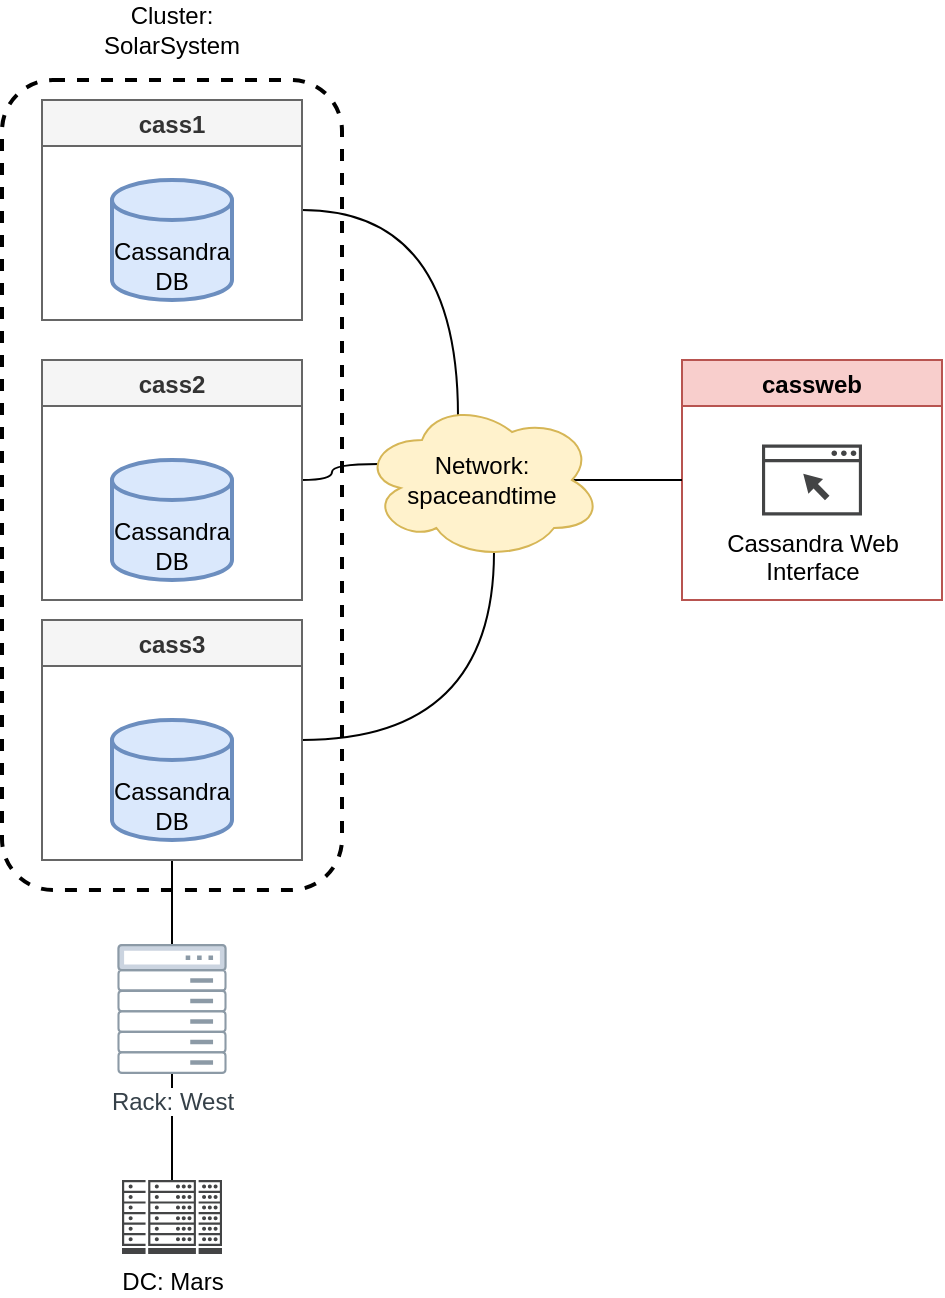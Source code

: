 <mxfile>
    <diagram id="QgOJNEzgVb6l1vGvWZIy" name="Page-1">
        <mxGraphModel dx="724" dy="591" grid="1" gridSize="10" guides="1" tooltips="1" connect="1" arrows="1" fold="1" page="1" pageScale="1" pageWidth="827" pageHeight="1169" math="0" shadow="0">
            <root>
                <mxCell id="0"/>
                <mxCell id="1" parent="0"/>
                <mxCell id="15" style="edgeStyle=orthogonalEdgeStyle;curved=1;html=1;exitX=1;exitY=0.5;exitDx=0;exitDy=0;entryX=0.4;entryY=0.1;entryDx=0;entryDy=0;entryPerimeter=0;startArrow=none;startFill=0;endArrow=none;endFill=0;" edge="1" parent="1" source="2" target="14">
                    <mxGeometry relative="1" as="geometry"/>
                </mxCell>
                <mxCell id="2" value="cass1" style="swimlane;fillColor=#f5f5f5;fontColor=#333333;strokeColor=#666666;" vertex="1" parent="1">
                    <mxGeometry x="110" y="130" width="130" height="110" as="geometry"/>
                </mxCell>
                <mxCell id="31" value="" style="rounded=1;whiteSpace=wrap;html=1;fillColor=none;glass=0;shadow=0;sketch=0;strokeWidth=2;dashed=1;" vertex="1" parent="2">
                    <mxGeometry x="-20" y="-10" width="170" height="405" as="geometry"/>
                </mxCell>
                <mxCell id="20" value="Cassandra&lt;br&gt;DB" style="strokeWidth=2;html=1;shape=mxgraph.flowchart.database;whiteSpace=wrap;fillColor=#dae8fc;strokeColor=#6c8ebf;verticalAlign=bottom;" vertex="1" parent="2">
                    <mxGeometry x="35" y="40" width="60" height="60" as="geometry"/>
                </mxCell>
                <mxCell id="16" style="edgeStyle=orthogonalEdgeStyle;curved=1;html=1;exitX=1;exitY=0.5;exitDx=0;exitDy=0;entryX=0.07;entryY=0.4;entryDx=0;entryDy=0;entryPerimeter=0;startArrow=none;startFill=0;endArrow=none;endFill=0;" edge="1" parent="1" source="4" target="14">
                    <mxGeometry relative="1" as="geometry"/>
                </mxCell>
                <mxCell id="4" value="cass2" style="swimlane;fillColor=#f5f5f5;fontColor=#333333;strokeColor=#666666;" vertex="1" parent="1">
                    <mxGeometry x="110" y="260" width="130" height="120" as="geometry"/>
                </mxCell>
                <mxCell id="21" value="Cassandra&lt;br&gt;DB" style="strokeWidth=2;html=1;shape=mxgraph.flowchart.database;whiteSpace=wrap;fillColor=#dae8fc;strokeColor=#6c8ebf;verticalAlign=bottom;" vertex="1" parent="4">
                    <mxGeometry x="35" y="50" width="60" height="60" as="geometry"/>
                </mxCell>
                <mxCell id="17" style="edgeStyle=orthogonalEdgeStyle;curved=1;html=1;exitX=1;exitY=0.5;exitDx=0;exitDy=0;entryX=0.55;entryY=0.95;entryDx=0;entryDy=0;entryPerimeter=0;startArrow=none;startFill=0;endArrow=none;endFill=0;" edge="1" parent="1" source="5" target="14">
                    <mxGeometry relative="1" as="geometry"/>
                </mxCell>
                <mxCell id="26" style="edgeStyle=orthogonalEdgeStyle;curved=1;html=1;exitX=0.5;exitY=1;exitDx=0;exitDy=0;entryX=0.5;entryY=0;entryDx=0;entryDy=0;startArrow=none;startFill=0;endArrow=none;endFill=0;" edge="1" parent="1" source="5" target="25">
                    <mxGeometry relative="1" as="geometry"/>
                </mxCell>
                <mxCell id="5" value="cass3" style="swimlane;fillColor=#f5f5f5;fontColor=#333333;strokeColor=#666666;" vertex="1" parent="1">
                    <mxGeometry x="110" y="390" width="130" height="120" as="geometry"/>
                </mxCell>
                <mxCell id="22" value="Cassandra&lt;br&gt;DB" style="strokeWidth=2;html=1;shape=mxgraph.flowchart.database;whiteSpace=wrap;fillColor=#dae8fc;strokeColor=#6c8ebf;verticalAlign=bottom;" vertex="1" parent="5">
                    <mxGeometry x="35" y="50" width="60" height="60" as="geometry"/>
                </mxCell>
                <mxCell id="7" value="cassweb" style="swimlane;fillColor=#f8cecc;strokeColor=#b85450;" vertex="1" parent="1">
                    <mxGeometry x="430" y="260" width="130" height="120" as="geometry"/>
                </mxCell>
                <mxCell id="23" value="Cassandra Web&lt;br&gt;Interface" style="sketch=0;pointerEvents=1;shadow=0;dashed=0;html=1;strokeColor=none;fillColor=#434445;aspect=fixed;labelPosition=center;verticalLabelPosition=bottom;verticalAlign=top;align=center;outlineConnect=0;shape=mxgraph.vvd.web_browser;" vertex="1" parent="7">
                    <mxGeometry x="40" y="42.25" width="50" height="35.5" as="geometry"/>
                </mxCell>
                <mxCell id="19" style="edgeStyle=orthogonalEdgeStyle;curved=1;html=1;exitX=0.875;exitY=0.5;exitDx=0;exitDy=0;exitPerimeter=0;entryX=0;entryY=0.5;entryDx=0;entryDy=0;startArrow=none;startFill=0;endArrow=none;endFill=0;" edge="1" parent="1" source="14" target="7">
                    <mxGeometry relative="1" as="geometry"/>
                </mxCell>
                <mxCell id="14" value="Network:&lt;br&gt;spaceandtime" style="ellipse;shape=cloud;whiteSpace=wrap;html=1;fillColor=#fff2cc;strokeColor=#d6b656;" vertex="1" parent="1">
                    <mxGeometry x="270" y="280" width="120" height="80" as="geometry"/>
                </mxCell>
                <mxCell id="24" value="DC: Mars" style="sketch=0;pointerEvents=1;shadow=0;dashed=0;html=1;strokeColor=none;fillColor=#434445;aspect=fixed;labelPosition=center;verticalLabelPosition=bottom;verticalAlign=top;align=center;outlineConnect=0;shape=mxgraph.vvd.datacenter;" vertex="1" parent="1">
                    <mxGeometry x="150" y="670" width="50" height="37" as="geometry"/>
                </mxCell>
                <mxCell id="27" style="edgeStyle=orthogonalEdgeStyle;curved=1;html=1;exitX=0.5;exitY=1;exitDx=0;exitDy=0;startArrow=none;startFill=0;endArrow=none;endFill=0;" edge="1" parent="1" source="25" target="24">
                    <mxGeometry relative="1" as="geometry"/>
                </mxCell>
                <mxCell id="25" value="Rack: West" style="aspect=fixed;perimeter=ellipsePerimeter;html=1;align=center;fontSize=12;verticalAlign=top;fontColor=#364149;shadow=0;dashed=0;image;image=img/lib/cumulus/rack_bare_metal.svg;fillColor=none;" vertex="1" parent="1">
                    <mxGeometry x="147.63" y="552" width="54.74" height="65" as="geometry"/>
                </mxCell>
                <mxCell id="32" value="Cluster: SolarSystem" style="text;html=1;strokeColor=none;fillColor=none;align=center;verticalAlign=middle;whiteSpace=wrap;rounded=0;shadow=0;glass=0;dashed=1;sketch=0;" vertex="1" parent="1">
                    <mxGeometry x="145" y="80" width="60" height="30" as="geometry"/>
                </mxCell>
            </root>
        </mxGraphModel>
    </diagram>
</mxfile>